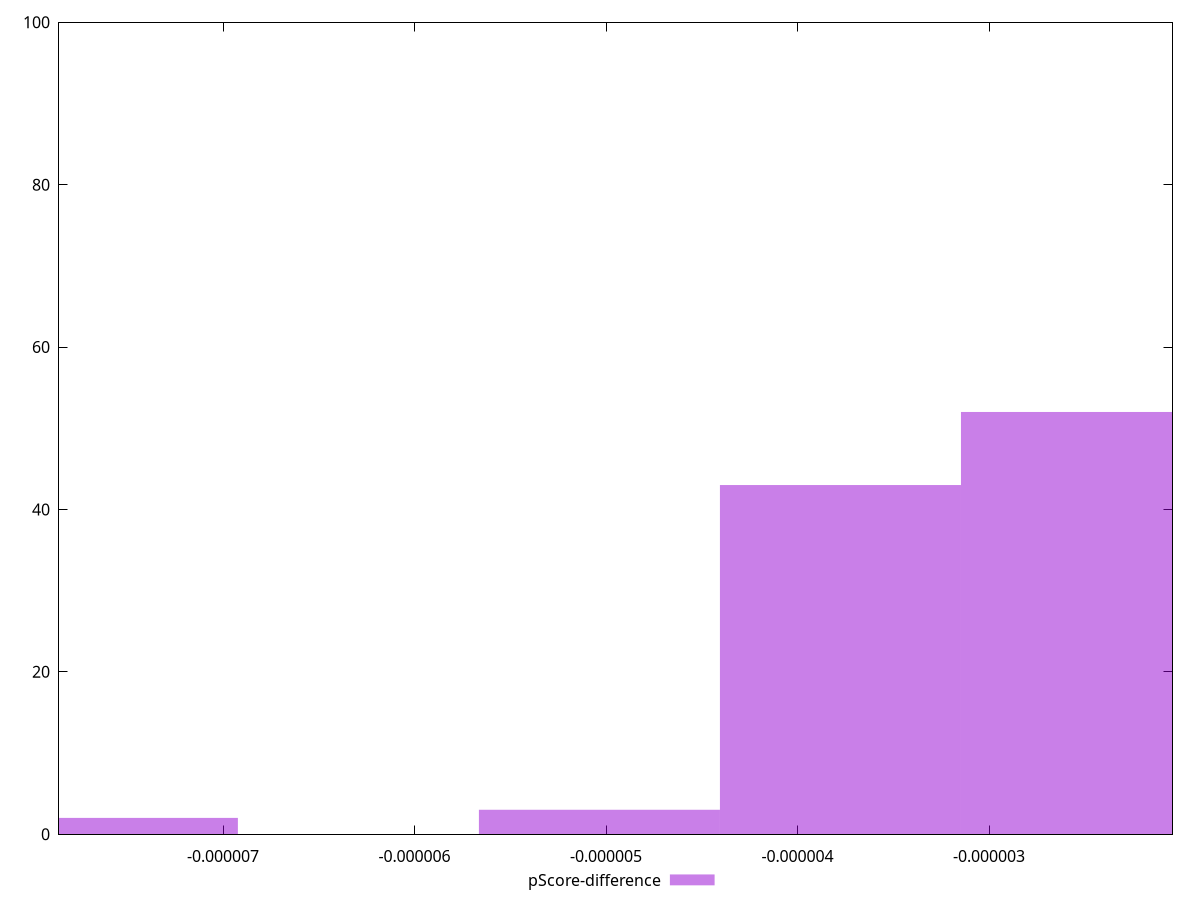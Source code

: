 reset

$pScoreDifference <<EOF
-0.000005034527133862775 3
-0.0000037758953503970814 43
-0.0000025172635669313875 52
-0.000007551790700794163 2
EOF

set key outside below
set boxwidth 0.0000012586317834656937
set xrange [-0.000007856578105536194:-0.000002041939424546335]
set yrange [0:100]
set trange [0:100]
set style fill transparent solid 0.5 noborder
set terminal svg size 640, 490 enhanced background rgb 'white'
set output "report_00018_2021-02-10T15-25-16.877Z/bootup-time/samples/pages+cached+noadtech+nomedia/pScore-difference/histogram.svg"

plot $pScoreDifference title "pScore-difference" with boxes

reset
